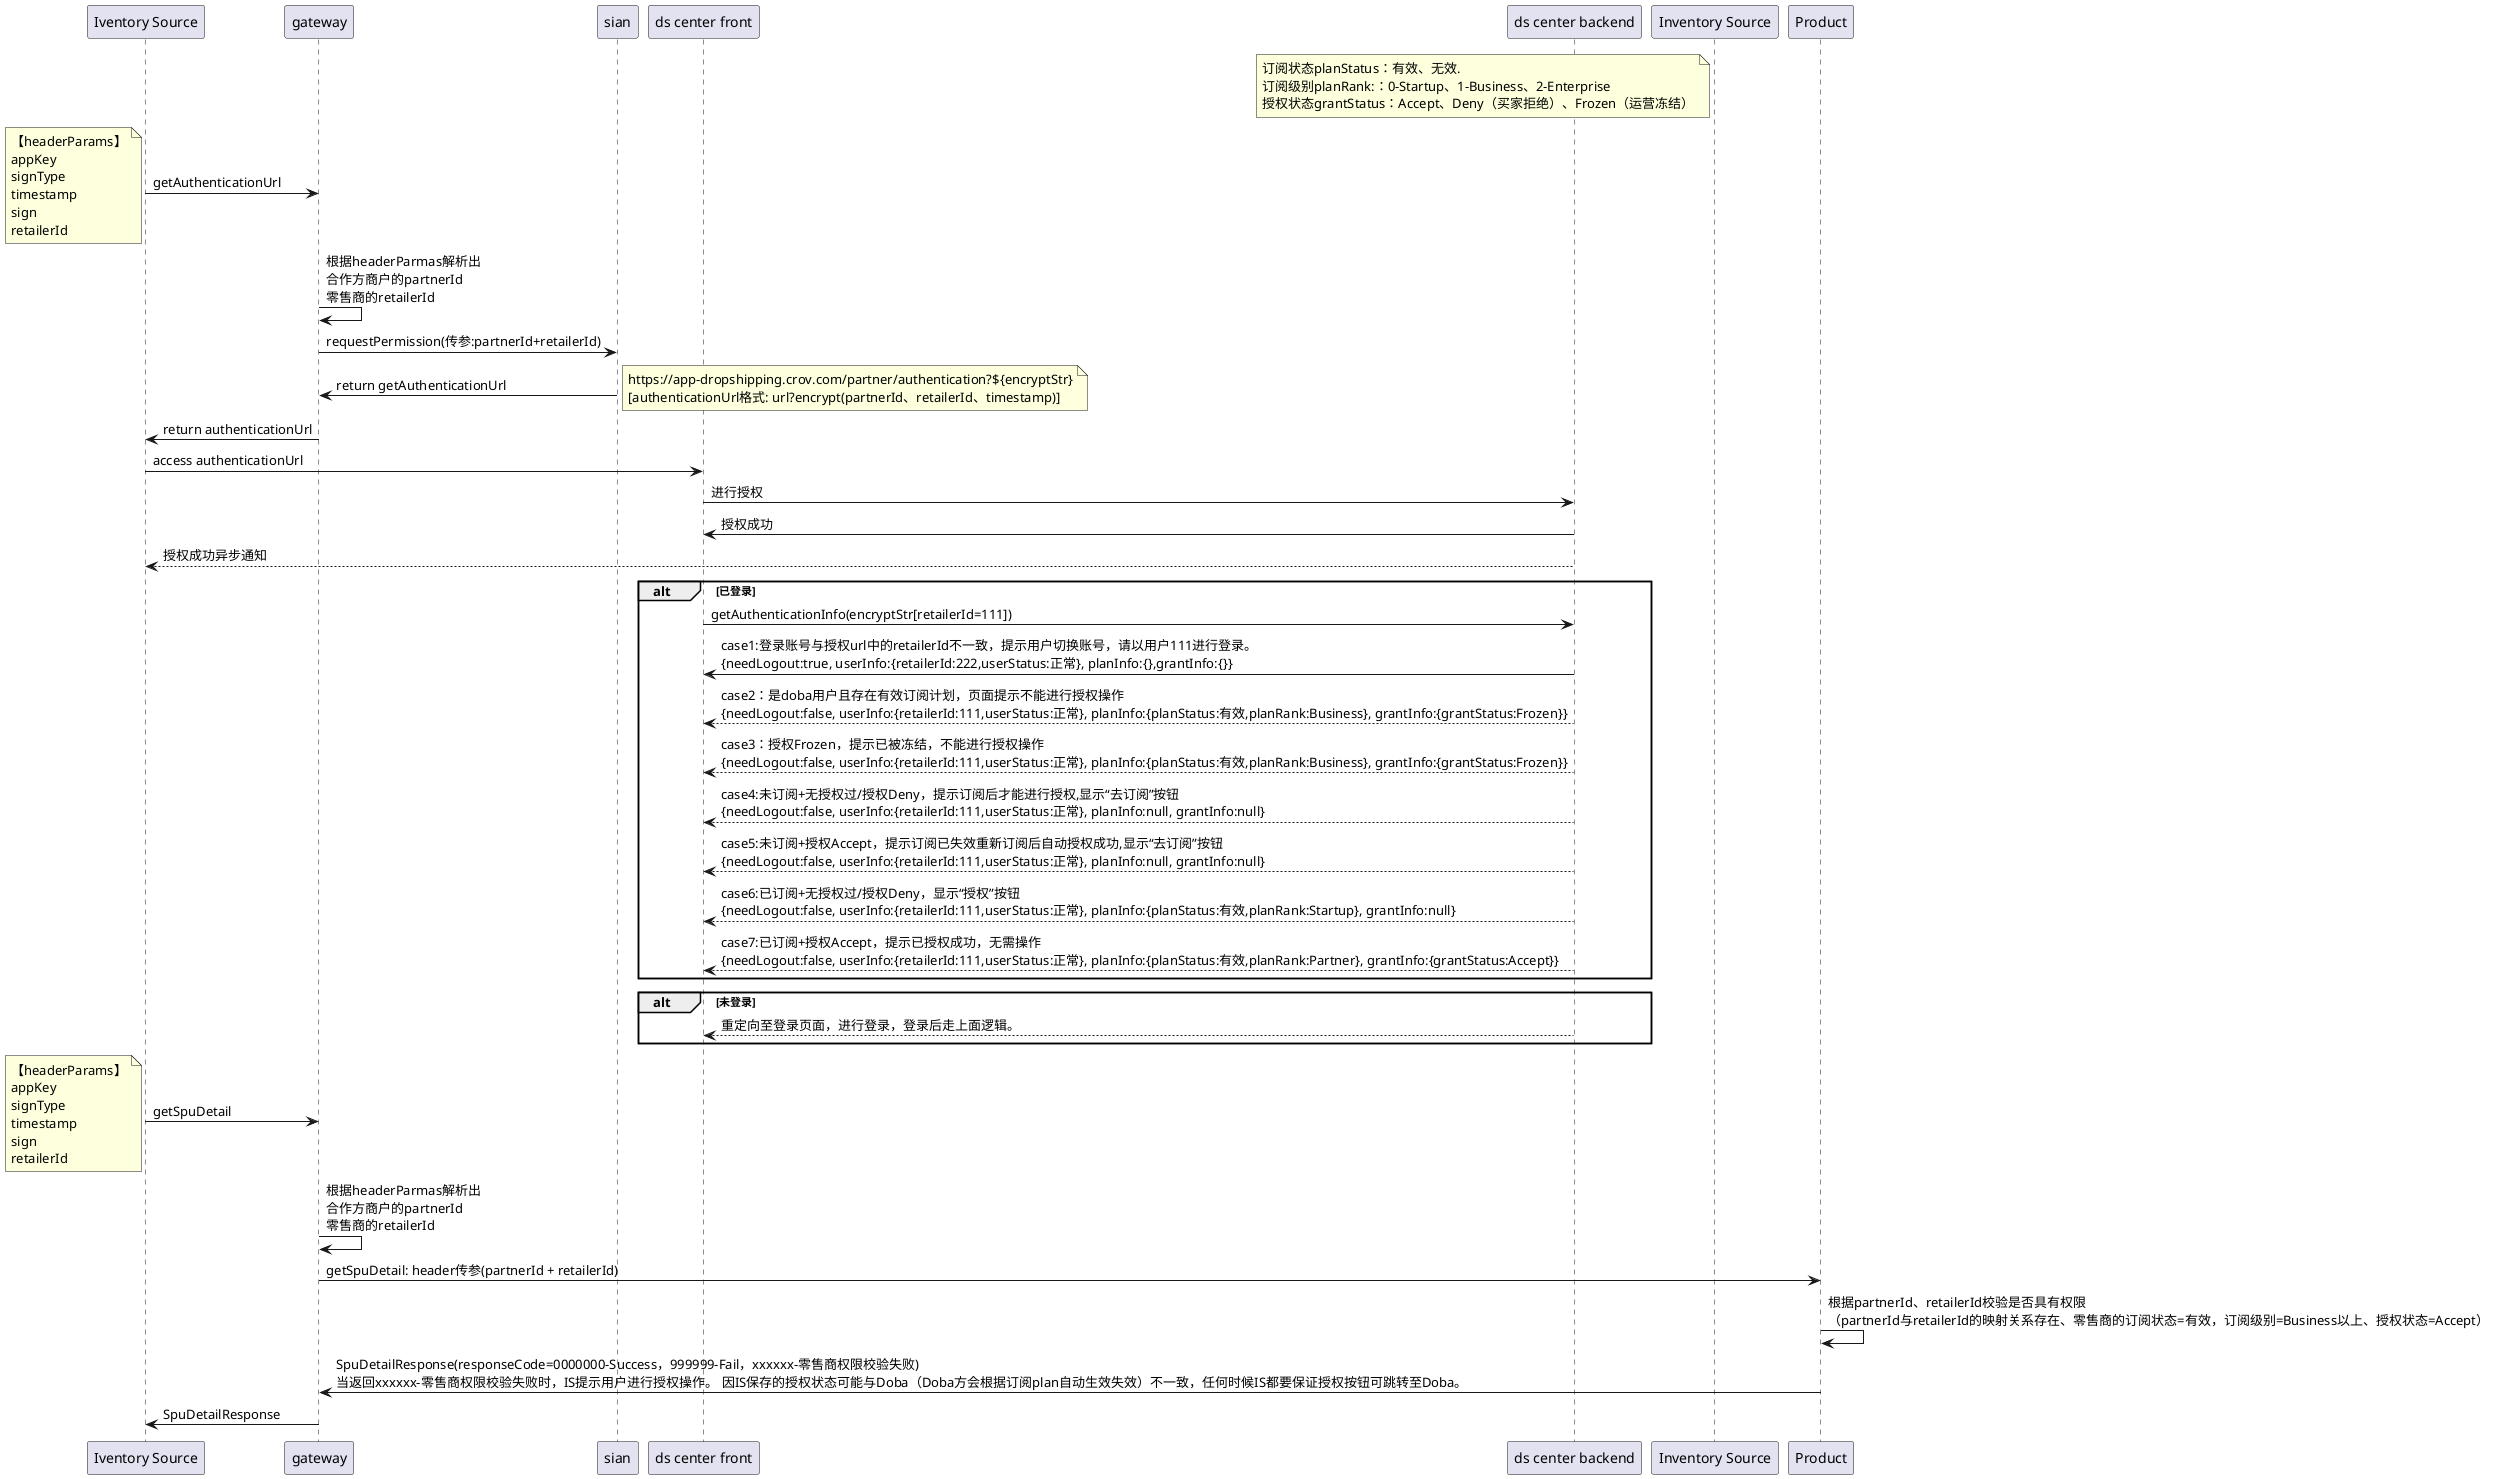 @startuml
participant "Iventory Source" as IS
participant gateway
participant sian
participant "ds center front" as DS
participant "ds center backend" as DS2
note left of "Inventory Source" : 订阅状态planStatus：有效、无效. \n订阅级别planRank:：0-Startup、1-Business、2-Enterprise\n授权状态grantStatus：Accept、Deny（买家拒绝）、Frozen（运营冻结）
IS -> gateway: getAuthenticationUrl
note left:【headerParams】\nappKey\nsignType\ntimestamp\nsign\nretailerId
gateway -> gateway: 根据headerParmas解析出\n合作方商户的partnerId\n零售商的retailerId
gateway->sian: requestPermission(传参:partnerId+retailerId)
sian->gateway: return getAuthenticationUrl
note right:https://app-dropshipping.crov.com/partner/authentication?${encryptStr}\n[authenticationUrl格式: url?encrypt(partnerId、retailerId、timestamp)]
gateway -> IS: return authenticationUrl
IS->DS: access authenticationUrl
DS->DS2: 进行授权
DS2->DS: 授权成功
DS2-->IS: 授权成功异步通知
alt 已登录
DS->DS2: getAuthenticationInfo(encryptStr[retailerId=111])
DS2->DS: case1:登录账号与授权url中的retailerId不一致，提示用户切换账号，请以用户111进行登录。\n{needLogout:true, userInfo:{retailerId:222,userStatus:正常}, planInfo:{},grantInfo:{}}
DS2-->DS: case2：是doba用户且存在有效订阅计划，页面提示不能进行授权操作 \n{needLogout:false, userInfo:{retailerId:111,userStatus:正常}, planInfo:{planStatus:有效,planRank:Business}, grantInfo:{grantStatus:Frozen}}
DS2-->DS: case3：授权Frozen，提示已被冻结，不能进行授权操作 \n{needLogout:false, userInfo:{retailerId:111,userStatus:正常}, planInfo:{planStatus:有效,planRank:Business}, grantInfo:{grantStatus:Frozen}}
DS2-->DS: case4:未订阅+无授权过/授权Deny，提示订阅后才能进行授权,显示“去订阅”按钮 \n{needLogout:false, userInfo:{retailerId:111,userStatus:正常}, planInfo:null, grantInfo:null}
DS2-->DS: case5:未订阅+授权Accept，提示订阅已失效重新订阅后自动授权成功,显示“去订阅”按钮 \n{needLogout:false, userInfo:{retailerId:111,userStatus:正常}, planInfo:null, grantInfo:null}
DS2-->DS: case6:已订阅+无授权过/授权Deny，显示“授权”按钮 \n{needLogout:false, userInfo:{retailerId:111,userStatus:正常}, planInfo:{planStatus:有效,planRank:Startup}, grantInfo:null}
DS2-->DS: case7:已订阅+授权Accept，提示已授权成功，无需操作 \n{needLogout:false, userInfo:{retailerId:111,userStatus:正常}, planInfo:{planStatus:有效,planRank:Partner}, grantInfo:{grantStatus:Accept}}
end
alt 未登录
DS2-->DS:重定向至登录页面，进行登录，登录后走上面逻辑。
end

IS->gateway: getSpuDetail
note left:【headerParams】\nappKey\nsignType\ntimestamp\nsign\nretailerId
gateway -> gateway: 根据headerParmas解析出\n合作方商户的partnerId\n零售商的retailerId
gateway -> Product: getSpuDetail: header传参(partnerId + retailerId)
Product -> Product: 根据partnerId、retailerId校验是否具有权限\n（partnerId与retailerId的映射关系存在、零售商的订阅状态=有效，订阅级别=Business以上、授权状态=Accept）
Product->gateway: SpuDetailResponse(responseCode=0000000-Success，999999-Fail，xxxxxx-零售商权限校验失败)\n当返回xxxxxx-零售商权限校验失败时，IS提示用户进行授权操作。 因IS保存的授权状态可能与Doba（Doba方会根据订阅plan自动生效失效）不一致，任何时候IS都要保证授权按钮可跳转至Doba。
gateway->IS: SpuDetailResponse
@enduml

